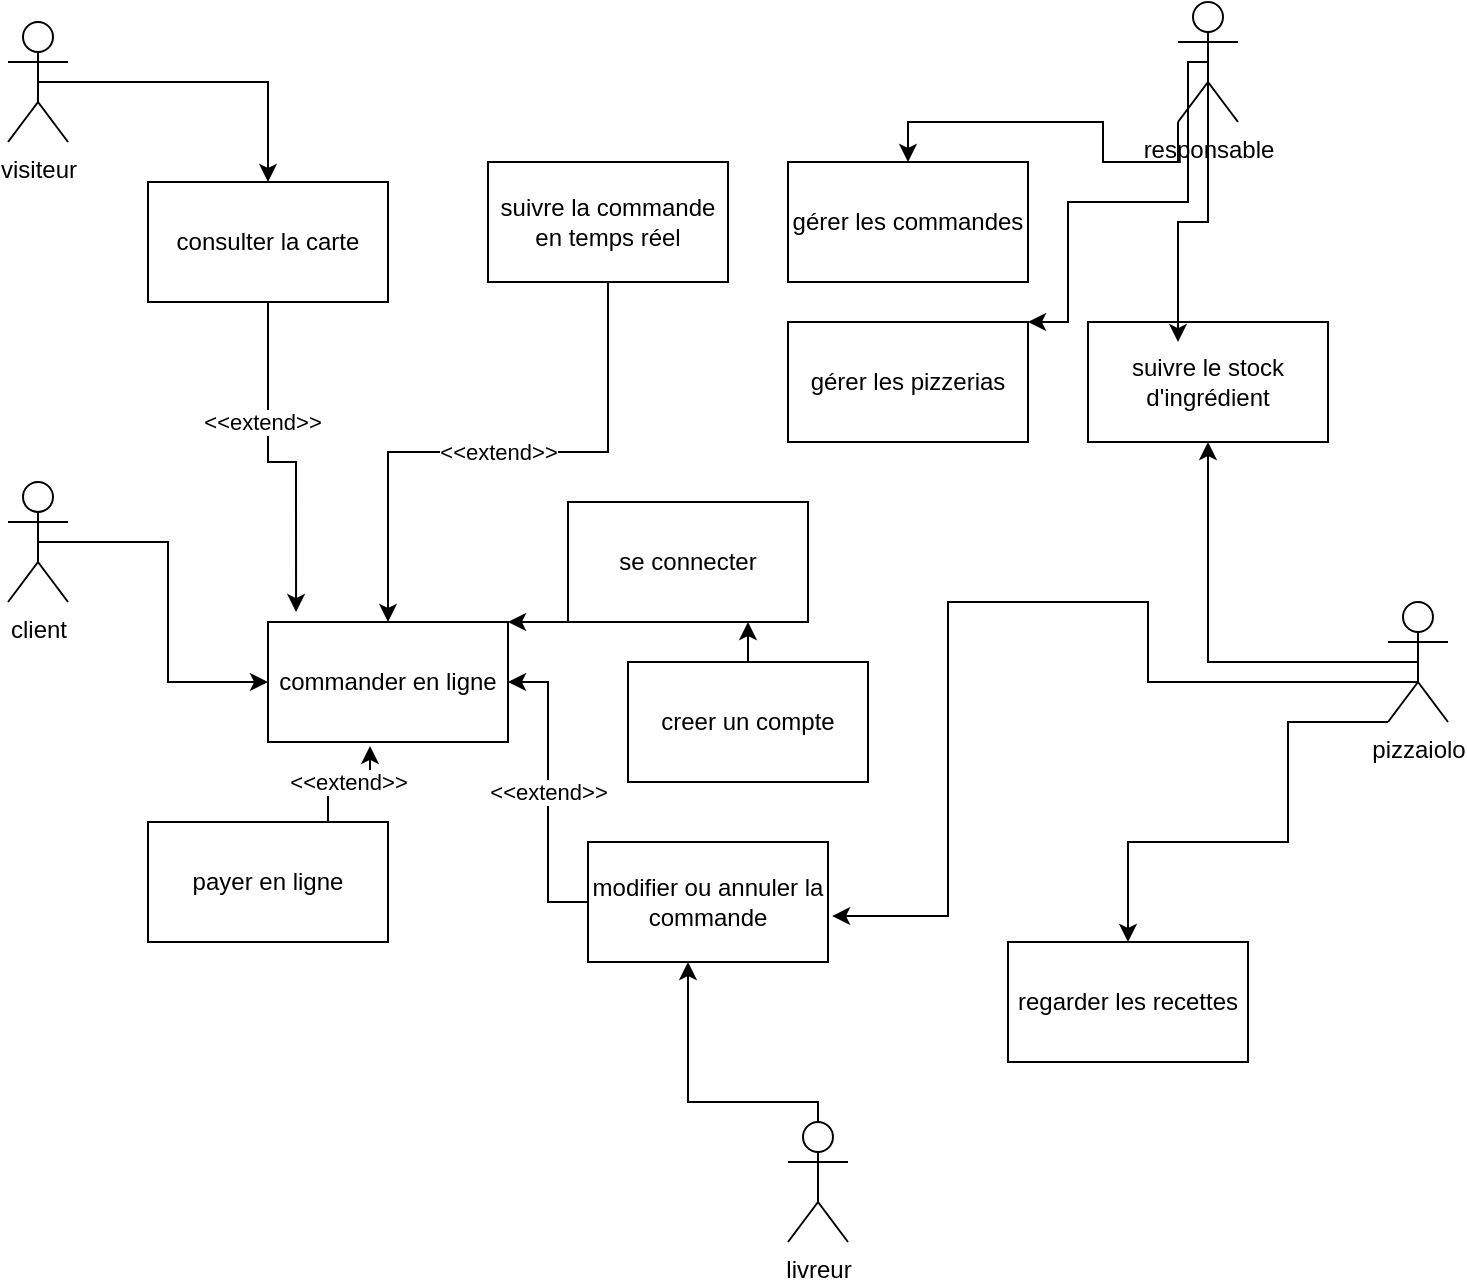 <mxfile version="14.4.9" type="github">
  <diagram id="yRg1UP4xa1xqMPupIc46" name="Page-1">
    <mxGraphModel dx="1422" dy="1921" grid="1" gridSize="10" guides="1" tooltips="1" connect="1" arrows="1" fold="1" page="1" pageScale="1" pageWidth="827" pageHeight="1169" math="0" shadow="0">
      <root>
        <mxCell id="0" />
        <mxCell id="1" parent="0" />
        <mxCell id="rOnjO1lMuaPUB-ESm6rX-14" style="edgeStyle=orthogonalEdgeStyle;rounded=0;orthogonalLoop=1;jettySize=auto;html=1;exitX=0.5;exitY=0.5;exitDx=0;exitDy=0;exitPerimeter=0;entryX=0;entryY=0.5;entryDx=0;entryDy=0;" parent="1" source="rOnjO1lMuaPUB-ESm6rX-1" target="rOnjO1lMuaPUB-ESm6rX-6" edge="1">
          <mxGeometry relative="1" as="geometry" />
        </mxCell>
        <mxCell id="rOnjO1lMuaPUB-ESm6rX-1" value="client" style="shape=umlActor;verticalLabelPosition=bottom;verticalAlign=top;html=1;outlineConnect=0;" parent="1" vertex="1">
          <mxGeometry x="40" y="-660" width="30" height="60" as="geometry" />
        </mxCell>
        <mxCell id="rOnjO1lMuaPUB-ESm6rX-15" style="edgeStyle=orthogonalEdgeStyle;rounded=0;orthogonalLoop=1;jettySize=auto;html=1;exitX=0.5;exitY=0.5;exitDx=0;exitDy=0;exitPerimeter=0;entryX=0.5;entryY=1;entryDx=0;entryDy=0;" parent="1" source="rOnjO1lMuaPUB-ESm6rX-2" target="rOnjO1lMuaPUB-ESm6rX-11" edge="1">
          <mxGeometry relative="1" as="geometry">
            <mxPoint x="640" y="-670" as="targetPoint" />
          </mxGeometry>
        </mxCell>
        <mxCell id="rOnjO1lMuaPUB-ESm6rX-16" style="edgeStyle=orthogonalEdgeStyle;rounded=0;orthogonalLoop=1;jettySize=auto;html=1;entryX=0.5;entryY=0;entryDx=0;entryDy=0;" parent="1" source="rOnjO1lMuaPUB-ESm6rX-2" target="rOnjO1lMuaPUB-ESm6rX-13" edge="1">
          <mxGeometry relative="1" as="geometry">
            <Array as="points">
              <mxPoint x="680" y="-540" />
              <mxPoint x="680" y="-480" />
              <mxPoint x="600" y="-480" />
            </Array>
            <mxPoint x="650" y="-490" as="targetPoint" />
          </mxGeometry>
        </mxCell>
        <mxCell id="rOnjO1lMuaPUB-ESm6rX-19" style="edgeStyle=orthogonalEdgeStyle;rounded=0;orthogonalLoop=1;jettySize=auto;html=1;exitX=0.5;exitY=0.5;exitDx=0;exitDy=0;exitPerimeter=0;entryX=1.017;entryY=0.617;entryDx=0;entryDy=0;entryPerimeter=0;" parent="1" source="rOnjO1lMuaPUB-ESm6rX-2" target="rOnjO1lMuaPUB-ESm6rX-8" edge="1">
          <mxGeometry relative="1" as="geometry">
            <mxPoint x="470" y="-620" as="targetPoint" />
            <Array as="points">
              <mxPoint x="745" y="-560" />
              <mxPoint x="610" y="-560" />
              <mxPoint x="610" y="-600" />
              <mxPoint x="510" y="-600" />
              <mxPoint x="510" y="-443" />
            </Array>
          </mxGeometry>
        </mxCell>
        <mxCell id="rOnjO1lMuaPUB-ESm6rX-2" value="pizzaiolo" style="shape=umlActor;verticalLabelPosition=bottom;verticalAlign=top;html=1;outlineConnect=0;" parent="1" vertex="1">
          <mxGeometry x="730" y="-600" width="30" height="60" as="geometry" />
        </mxCell>
        <mxCell id="rOnjO1lMuaPUB-ESm6rX-21" style="edgeStyle=orthogonalEdgeStyle;rounded=0;orthogonalLoop=1;jettySize=auto;html=1;exitX=0.5;exitY=0.5;exitDx=0;exitDy=0;exitPerimeter=0;" parent="1" source="rOnjO1lMuaPUB-ESm6rX-3" target="rOnjO1lMuaPUB-ESm6rX-8" edge="1">
          <mxGeometry relative="1" as="geometry">
            <Array as="points">
              <mxPoint x="445" y="-350" />
              <mxPoint x="380" y="-350" />
            </Array>
            <mxPoint x="400" y="-590" as="targetPoint" />
          </mxGeometry>
        </mxCell>
        <mxCell id="rOnjO1lMuaPUB-ESm6rX-3" value="livreur" style="shape=umlActor;verticalLabelPosition=bottom;verticalAlign=top;html=1;outlineConnect=0;" parent="1" vertex="1">
          <mxGeometry x="430" y="-340" width="30" height="60" as="geometry" />
        </mxCell>
        <mxCell id="rOnjO1lMuaPUB-ESm6rX-6" value="commander en ligne" style="rounded=0;whiteSpace=wrap;html=1;" parent="1" vertex="1">
          <mxGeometry x="170" y="-590" width="120" height="60" as="geometry" />
        </mxCell>
        <mxCell id="sv61woM9R54SMoTvepIi-1" value="&amp;lt;&amp;lt;extend&amp;gt;&amp;gt;" style="edgeStyle=orthogonalEdgeStyle;rounded=0;orthogonalLoop=1;jettySize=auto;html=1;exitX=0.75;exitY=0;exitDx=0;exitDy=0;entryX=0.425;entryY=1.033;entryDx=0;entryDy=0;entryPerimeter=0;" parent="1" source="rOnjO1lMuaPUB-ESm6rX-7" target="rOnjO1lMuaPUB-ESm6rX-6" edge="1">
          <mxGeometry relative="1" as="geometry" />
        </mxCell>
        <mxCell id="rOnjO1lMuaPUB-ESm6rX-7" value="payer en ligne" style="rounded=0;whiteSpace=wrap;html=1;" parent="1" vertex="1">
          <mxGeometry x="110" y="-490" width="120" height="60" as="geometry" />
        </mxCell>
        <mxCell id="sv61woM9R54SMoTvepIi-4" value="&amp;lt;&amp;lt;extend&amp;gt;&amp;gt;" style="edgeStyle=orthogonalEdgeStyle;rounded=0;orthogonalLoop=1;jettySize=auto;html=1;exitX=0;exitY=0.5;exitDx=0;exitDy=0;entryX=1;entryY=0.5;entryDx=0;entryDy=0;" parent="1" source="rOnjO1lMuaPUB-ESm6rX-8" target="rOnjO1lMuaPUB-ESm6rX-6" edge="1">
          <mxGeometry relative="1" as="geometry" />
        </mxCell>
        <mxCell id="rOnjO1lMuaPUB-ESm6rX-8" value="modifier ou annuler la commande" style="rounded=0;whiteSpace=wrap;html=1;" parent="1" vertex="1">
          <mxGeometry x="330" y="-480" width="120" height="60" as="geometry" />
        </mxCell>
        <mxCell id="sv61woM9R54SMoTvepIi-3" value="&amp;lt;&amp;lt;extend&amp;gt;&amp;gt;" style="edgeStyle=orthogonalEdgeStyle;rounded=0;orthogonalLoop=1;jettySize=auto;html=1;exitX=0.5;exitY=1;exitDx=0;exitDy=0;entryX=0.5;entryY=0;entryDx=0;entryDy=0;" parent="1" source="rOnjO1lMuaPUB-ESm6rX-9" target="rOnjO1lMuaPUB-ESm6rX-6" edge="1">
          <mxGeometry relative="1" as="geometry" />
        </mxCell>
        <mxCell id="rOnjO1lMuaPUB-ESm6rX-9" value="suivre la commande en temps réel" style="rounded=0;whiteSpace=wrap;html=1;" parent="1" vertex="1">
          <mxGeometry x="280" y="-820" width="120" height="60" as="geometry" />
        </mxCell>
        <mxCell id="rOnjO1lMuaPUB-ESm6rX-11" value="suivre le stock d&#39;ingrédient" style="rounded=0;whiteSpace=wrap;html=1;" parent="1" vertex="1">
          <mxGeometry x="580" y="-740" width="120" height="60" as="geometry" />
        </mxCell>
        <mxCell id="rOnjO1lMuaPUB-ESm6rX-13" value="regarder les recettes" style="rounded=0;whiteSpace=wrap;html=1;" parent="1" vertex="1">
          <mxGeometry x="540" y="-430" width="120" height="60" as="geometry" />
        </mxCell>
        <mxCell id="X4SJwdlUsnIwIIhZaPPj-3" style="edgeStyle=orthogonalEdgeStyle;rounded=0;orthogonalLoop=1;jettySize=auto;html=1;exitX=0.5;exitY=0.5;exitDx=0;exitDy=0;exitPerimeter=0;" parent="1" source="X4SJwdlUsnIwIIhZaPPj-1" target="X4SJwdlUsnIwIIhZaPPj-2" edge="1">
          <mxGeometry relative="1" as="geometry">
            <mxPoint x="130" y="-870" as="targetPoint" />
          </mxGeometry>
        </mxCell>
        <mxCell id="X4SJwdlUsnIwIIhZaPPj-1" value="visiteur" style="shape=umlActor;verticalLabelPosition=bottom;verticalAlign=top;html=1;outlineConnect=0;" parent="1" vertex="1">
          <mxGeometry x="40" y="-890" width="30" height="60" as="geometry" />
        </mxCell>
        <mxCell id="X4SJwdlUsnIwIIhZaPPj-4" style="edgeStyle=orthogonalEdgeStyle;rounded=0;orthogonalLoop=1;jettySize=auto;html=1;exitX=0.5;exitY=1;exitDx=0;exitDy=0;entryX=0.117;entryY=-0.083;entryDx=0;entryDy=0;entryPerimeter=0;" parent="1" source="X4SJwdlUsnIwIIhZaPPj-2" target="rOnjO1lMuaPUB-ESm6rX-6" edge="1">
          <mxGeometry relative="1" as="geometry" />
        </mxCell>
        <mxCell id="X4SJwdlUsnIwIIhZaPPj-5" value="&amp;lt;&amp;lt;extend&amp;gt;&amp;gt;" style="edgeLabel;html=1;align=center;verticalAlign=middle;resizable=0;points=[];" parent="X4SJwdlUsnIwIIhZaPPj-4" vertex="1" connectable="0">
          <mxGeometry x="-0.29" y="-3" relative="1" as="geometry">
            <mxPoint as="offset" />
          </mxGeometry>
        </mxCell>
        <mxCell id="X4SJwdlUsnIwIIhZaPPj-2" value="consulter la carte" style="rounded=0;whiteSpace=wrap;html=1;" parent="1" vertex="1">
          <mxGeometry x="110" y="-810" width="120" height="60" as="geometry" />
        </mxCell>
        <mxCell id="X4SJwdlUsnIwIIhZaPPj-14" style="edgeStyle=orthogonalEdgeStyle;rounded=0;orthogonalLoop=1;jettySize=auto;html=1;exitX=0.5;exitY=0.5;exitDx=0;exitDy=0;exitPerimeter=0;entryX=0.375;entryY=0.167;entryDx=0;entryDy=0;entryPerimeter=0;" parent="1" source="X4SJwdlUsnIwIIhZaPPj-11" target="rOnjO1lMuaPUB-ESm6rX-11" edge="1">
          <mxGeometry relative="1" as="geometry" />
        </mxCell>
        <mxCell id="X4SJwdlUsnIwIIhZaPPj-16" style="edgeStyle=orthogonalEdgeStyle;rounded=0;orthogonalLoop=1;jettySize=auto;html=1;exitX=0;exitY=1;exitDx=0;exitDy=0;exitPerimeter=0;entryX=0.5;entryY=0;entryDx=0;entryDy=0;" parent="1" source="X4SJwdlUsnIwIIhZaPPj-11" target="X4SJwdlUsnIwIIhZaPPj-15" edge="1">
          <mxGeometry relative="1" as="geometry" />
        </mxCell>
        <mxCell id="BBnPieAt4En4c9nZPNoD-2" style="edgeStyle=orthogonalEdgeStyle;rounded=0;orthogonalLoop=1;jettySize=auto;html=1;exitX=0.5;exitY=0.5;exitDx=0;exitDy=0;exitPerimeter=0;entryX=1;entryY=0;entryDx=0;entryDy=0;" edge="1" parent="1" source="X4SJwdlUsnIwIIhZaPPj-11" target="BBnPieAt4En4c9nZPNoD-1">
          <mxGeometry relative="1" as="geometry">
            <Array as="points">
              <mxPoint x="630" y="-870" />
              <mxPoint x="630" y="-800" />
              <mxPoint x="570" y="-800" />
              <mxPoint x="570" y="-740" />
            </Array>
          </mxGeometry>
        </mxCell>
        <mxCell id="X4SJwdlUsnIwIIhZaPPj-11" value="responsable" style="shape=umlActor;verticalLabelPosition=bottom;verticalAlign=top;html=1;outlineConnect=0;" parent="1" vertex="1">
          <mxGeometry x="625" y="-900" width="30" height="60" as="geometry" />
        </mxCell>
        <mxCell id="X4SJwdlUsnIwIIhZaPPj-15" value="gérer les commandes" style="rounded=0;whiteSpace=wrap;html=1;" parent="1" vertex="1">
          <mxGeometry x="430" y="-820" width="120" height="60" as="geometry" />
        </mxCell>
        <mxCell id="BBnPieAt4En4c9nZPNoD-1" value="gérer les pizzerias" style="rounded=0;whiteSpace=wrap;html=1;" vertex="1" parent="1">
          <mxGeometry x="430" y="-740" width="120" height="60" as="geometry" />
        </mxCell>
        <mxCell id="BBnPieAt4En4c9nZPNoD-6" style="edgeStyle=orthogonalEdgeStyle;rounded=0;orthogonalLoop=1;jettySize=auto;html=1;exitX=0.5;exitY=1;exitDx=0;exitDy=0;entryX=0.75;entryY=1;entryDx=0;entryDy=0;" edge="1" parent="1" source="BBnPieAt4En4c9nZPNoD-3" target="BBnPieAt4En4c9nZPNoD-4">
          <mxGeometry relative="1" as="geometry" />
        </mxCell>
        <mxCell id="BBnPieAt4En4c9nZPNoD-3" value="creer un compte" style="rounded=0;whiteSpace=wrap;html=1;direction=west;" vertex="1" parent="1">
          <mxGeometry x="350" y="-570" width="120" height="60" as="geometry" />
        </mxCell>
        <mxCell id="BBnPieAt4En4c9nZPNoD-5" style="edgeStyle=orthogonalEdgeStyle;rounded=0;orthogonalLoop=1;jettySize=auto;html=1;exitX=0;exitY=1;exitDx=0;exitDy=0;entryX=1;entryY=0;entryDx=0;entryDy=0;" edge="1" parent="1" source="BBnPieAt4En4c9nZPNoD-4" target="rOnjO1lMuaPUB-ESm6rX-6">
          <mxGeometry relative="1" as="geometry" />
        </mxCell>
        <mxCell id="BBnPieAt4En4c9nZPNoD-4" value="se connecter" style="rounded=0;whiteSpace=wrap;html=1;" vertex="1" parent="1">
          <mxGeometry x="320" y="-650" width="120" height="60" as="geometry" />
        </mxCell>
      </root>
    </mxGraphModel>
  </diagram>
</mxfile>
